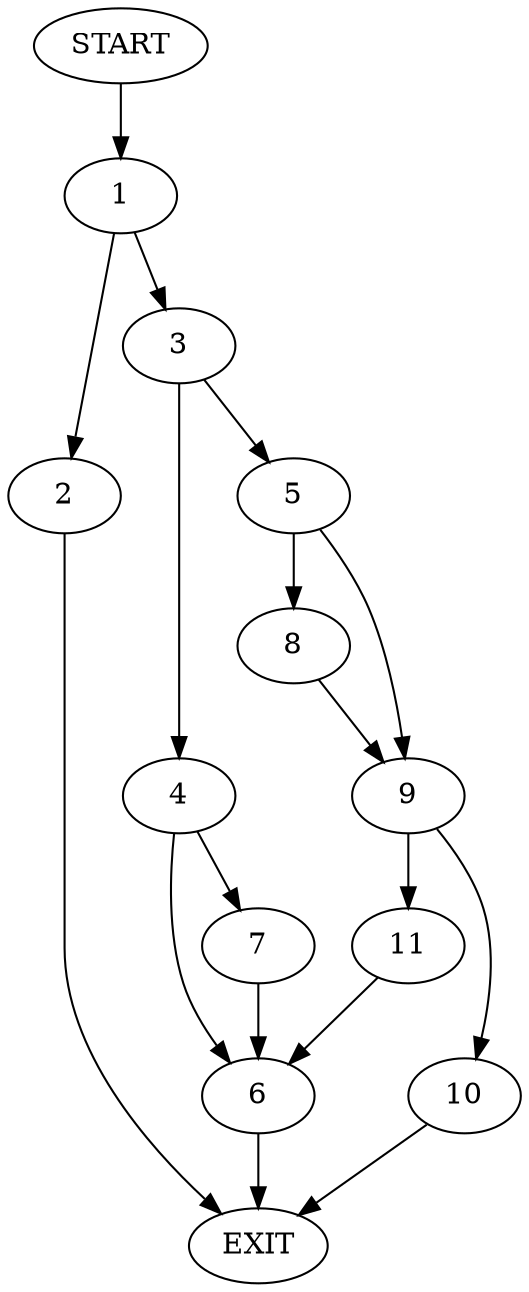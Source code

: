 digraph {
0 [label="START"]
12 [label="EXIT"]
0 -> 1
1 -> 2
1 -> 3
2 -> 12
3 -> 4
3 -> 5
4 -> 6
4 -> 7
5 -> 8
5 -> 9
8 -> 9
9 -> 10
9 -> 11
10 -> 12
11 -> 6
6 -> 12
7 -> 6
}

